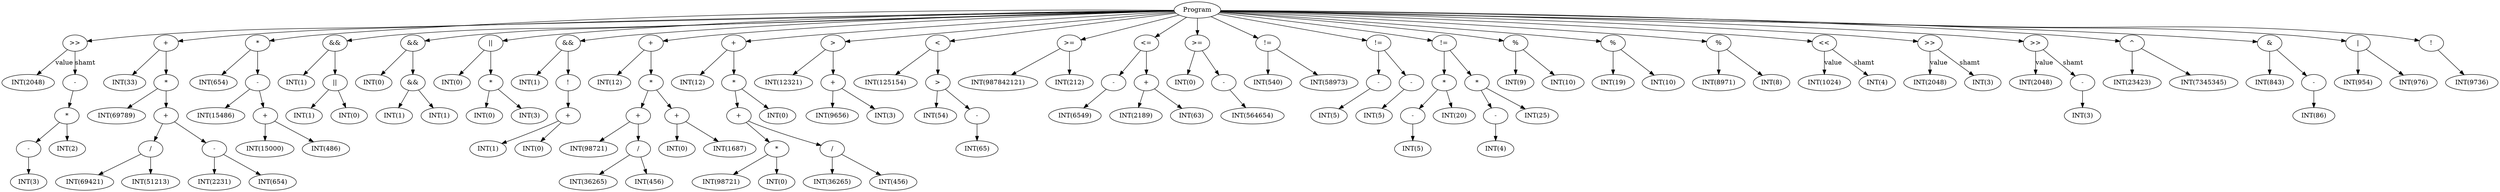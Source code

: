 digraph ExpressionGraph {
4404143648 [label="Program"];
4404143648 -> 4404142640;
4404142640 [label=">>"];
4404142640 -> 4404141968 [label="value"];
4404141968 [label="INT(2048)"];
4404142640 -> 4404136448 [label="shamt"];
4404136448 [label="-"];
4404136448 -> 4404142352;
4404142352 [label="*"];
4404142352 -> 4404142016;
4404142352 -> 4404142256;
4404142016 [label="-"];
4404142016 -> 4404136640;
4404136640 [label="INT(3)"];
4404142256 [label="INT(2)"];
4404143648 -> 4404144320;
4404144320 [label="+"];
4404144320 -> 4404141296;
4404144320 -> 4404143408;
4404141296 [label="INT(33)"];
4404143408 [label="*"];
4404143408 -> 4404143120;
4404143408 -> 4404143888;
4404143120 [label="INT(69789)"];
4404143888 [label="+"];
4404143888 -> 4404143744;
4404143888 -> 4404144128;
4404143744 [label="/"];
4404143744 -> 4404143216;
4404143744 -> 4404143504;
4404143216 [label="INT(69421)"];
4404143504 [label="INT(51213)"];
4404144128 [label="-"];
4404144128 -> 4404143840;
4404144128 -> 4404144032;
4404143840 [label="INT(2231)"];
4404144032 [label="INT(654)"];
4404143648 -> 4404144560;
4404144560 [label="*"];
4404144560 -> 4404142880;
4404144560 -> 4404144704;
4404142880 [label="INT(654)"];
4404144704 [label="-"];
4404144704 -> 4404144512;
4404144704 -> 4404144896;
4404144512 [label="INT(15486)"];
4404144896 [label="+"];
4404144896 -> 4404144656;
4404144896 -> 4404144800;
4404144656 [label="INT(15000)"];
4404144800 [label="INT(486)"];
4404143648 -> 4404145232;
4404145232 [label="&&"];
4404145232 -> 4404144416;
4404145232 -> 4404145424;
4404144416 [label="INT(1)"];
4404145424 [label="||"];
4404145424 -> 4404145184;
4404145424 -> 4404145328;
4404145184 [label="INT(1)"];
4404145328 [label="INT(0)"];
4404143648 -> 4404145712;
4404145712 [label="&&"];
4404145712 -> 4404145088;
4404145712 -> 4404145904;
4404145088 [label="INT(0)"];
4404145904 [label="&&"];
4404145904 -> 4404145664;
4404145904 -> 4404145808;
4404145664 [label="INT(1)"];
4404145808 [label="INT(1)"];
4404143648 -> 4404146192;
4404146192 [label="||"];
4404146192 -> 4404145568;
4404146192 -> 4404146384;
4404145568 [label="INT(0)"];
4404146384 [label="*"];
4404146384 -> 4404146144;
4404146384 -> 4404146288;
4404146144 [label="INT(0)"];
4404146288 [label="INT(3)"];
4404143648 -> 4404146672;
4404146672 [label="&&"];
4404146672 -> 4404146048;
4404146672 -> 4404146720;
4404146048 [label="INT(1)"];
4404146720 [label="!"];
4404146720 -> 4404146912;
4404146912 [label="+"];
4404146912 -> 4404146624;
4404146912 -> 4404146816;
4404146624 [label="INT(1)"];
4404146816 [label="INT(0)"];
4404143648 -> 4404148064;
4404148064 [label="+"];
4404148064 -> 4404146528;
4404148064 -> 4404147728;
4404146528 [label="INT(12)"];
4404147728 [label="*"];
4404147728 -> 4404147632;
4404147728 -> 4404147920;
4404147632 [label="+"];
4404147632 -> 4404147200;
4404147632 -> 4404147536;
4404147200 [label="INT(98721)"];
4404147536 [label="/"];
4404147536 -> 4404147344;
4404147536 -> 4404147440;
4404147344 [label="INT(36265)"];
4404147440 [label="INT(456)"];
4404147920 [label="+"];
4404147920 -> 4404147248;
4404147920 -> 4404147824;
4404147248 [label="INT(0)"];
4404147824 [label="INT(1687)"];
4404143648 -> 4404149120;
4404149120 [label="+"];
4404149120 -> 4404147104;
4404149120 -> 4404148976;
4404147104 [label="INT(12)"];
4404148976 [label="*"];
4404148976 -> 4404148880;
4404148976 -> 4404148304;
4404148880 [label="+"];
4404148880 -> 4404148496;
4404148880 -> 4404148784;
4404148496 [label="*"];
4404148496 -> 4404148256;
4404148496 -> 4404148400;
4404148256 [label="INT(98721)"];
4404148400 [label="INT(0)"];
4404148784 [label="/"];
4404148784 -> 4404148592;
4404148784 -> 4404148688;
4404148592 [label="INT(36265)"];
4404148688 [label="INT(456)"];
4404148304 [label="INT(0)"];
4404143648 -> 4404149408;
4404149408 [label=">"];
4404149408 -> 4404148160;
4404149408 -> 4404149600;
4404148160 [label="INT(12321)"];
4404149600 [label="+"];
4404149600 -> 4404149360;
4404149600 -> 4404149504;
4404149360 [label="INT(9656)"];
4404149504 [label="INT(3)"];
4404143648 -> 4404149888;
4404149888 [label="<"];
4404149888 -> 4404149216;
4404149888 -> 4404150176;
4404149216 [label="INT(125154)"];
4404150176 [label=">"];
4404150176 -> 4404149840;
4404150176 -> 4404150080;
4404149840 [label="INT(54)"];
4404150080 [label="-"];
4404150080 -> 4404149984;
4404149984 [label="INT(65)"];
4404143648 -> 4406411520;
4406411520 [label=">="];
4406411520 -> 4404149264;
4406411520 -> 4406411424;
4404149264 [label="INT(987842121)"];
4406411424 [label="INT(212)"];
4404143648 -> 4406411856;
4406411856 [label="<="];
4406411856 -> 4406411712;
4406411856 -> 4406412048;
4406411712 [label="-"];
4406411712 -> 4404149744;
4404149744 [label="INT(6549)"];
4406412048 [label="+"];
4406412048 -> 4406411808;
4406412048 -> 4406411952;
4406411808 [label="INT(2189)"];
4406411952 [label="INT(63)"];
4404143648 -> 4406412336;
4406412336 [label=">="];
4406412336 -> 4406411616;
4406412336 -> 4406412432;
4406411616 [label="INT(0)"];
4406412432 [label="-"];
4406412432 -> 4406412288;
4406412288 [label="INT(564654)"];
4404143648 -> 4406412768;
4406412768 [label="!="];
4406412768 -> 4406412192;
4406412768 -> 4406412672;
4406412192 [label="INT(540)"];
4406412672 [label="INT(58973)"];
4404143648 -> 4406413248;
4406413248 [label="!="];
4406413248 -> 4406412960;
4406413248 -> 4406413152;
4406412960 [label="-"];
4406412960 -> 4406412576;
4406412576 [label="INT(5)"];
4406413152 [label="-"];
4406413152 -> 4406413056;
4406413056 [label="INT(5)"];
4404143648 -> 4406413776;
4406413776 [label="!="];
4406413776 -> 4406413680;
4406413776 -> 4406414112;
4406413680 [label="*"];
4406413680 -> 4406413488;
4406413680 -> 4406413584;
4406413488 [label="-"];
4406413488 -> 4406412864;
4406412864 [label="INT(5)"];
4406413584 [label="INT(20)"];
4406414112 [label="*"];
4406414112 -> 4406413920;
4406414112 -> 4406414016;
4406413920 [label="-"];
4406413920 -> 4406413392;
4406413392 [label="INT(4)"];
4406414016 [label="INT(25)"];
4404143648 -> 4406414400;
4406414400 [label="%"];
4406414400 -> 4406413344;
4406414400 -> 4406414304;
4406413344 [label="INT(9)"];
4406414304 [label="INT(10)"];
4404143648 -> 4406414688;
4406414688 [label="%"];
4406414688 -> 4406414208;
4406414688 -> 4406414592;
4406414208 [label="INT(19)"];
4406414592 [label="INT(10)"];
4404143648 -> 4406414976;
4406414976 [label="%"];
4406414976 -> 4406414496;
4406414976 -> 4406414880;
4406414496 [label="INT(8971)"];
4406414880 [label="INT(8)"];
4404143648 -> 4406415264;
4406415264 [label="<<"];
4406415264 -> 4406414784 [label="value"];
4406414784 [label="INT(1024)"];
4406415264 -> 4406415168 [label="shamt"];
4406415168 [label="INT(4)"];
4404143648 -> 4406415552;
4406415552 [label=">>"];
4406415552 -> 4406415072 [label="value"];
4406415072 [label="INT(2048)"];
4406415552 -> 4406415456 [label="shamt"];
4406415456 [label="INT(3)"];
4404143648 -> 4406415936;
4406415936 [label=">>"];
4406415936 -> 4406415360 [label="value"];
4406415360 [label="INT(2048)"];
4406415936 -> 4406415840 [label="shamt"];
4406415840 [label="-"];
4406415840 -> 4406415744;
4406415744 [label="INT(3)"];
4404143648 -> 4406416224;
4406416224 [label="^"];
4406416224 -> 4406415648;
4406416224 -> 4406416128;
4406415648 [label="INT(23423)"];
4406416128 [label="INT(7345345)"];
4404143648 -> 4406416608;
4406416608 [label="&"];
4406416608 -> 4406416032;
4406416608 -> 4406416512;
4406416032 [label="INT(843)"];
4406416512 [label="-"];
4406416512 -> 4406416416;
4406416416 [label="INT(86)"];
4404143648 -> 4406416896;
4406416896 [label="|"];
4406416896 -> 4406416320;
4406416896 -> 4406416800;
4406416320 [label="INT(954)"];
4406416800 [label="INT(976)"];
4404143648 -> 4406417088;
4406417088 [label="!"];
4406417088 -> 4406416704;
4406416704 [label="INT(9736)"];
}
